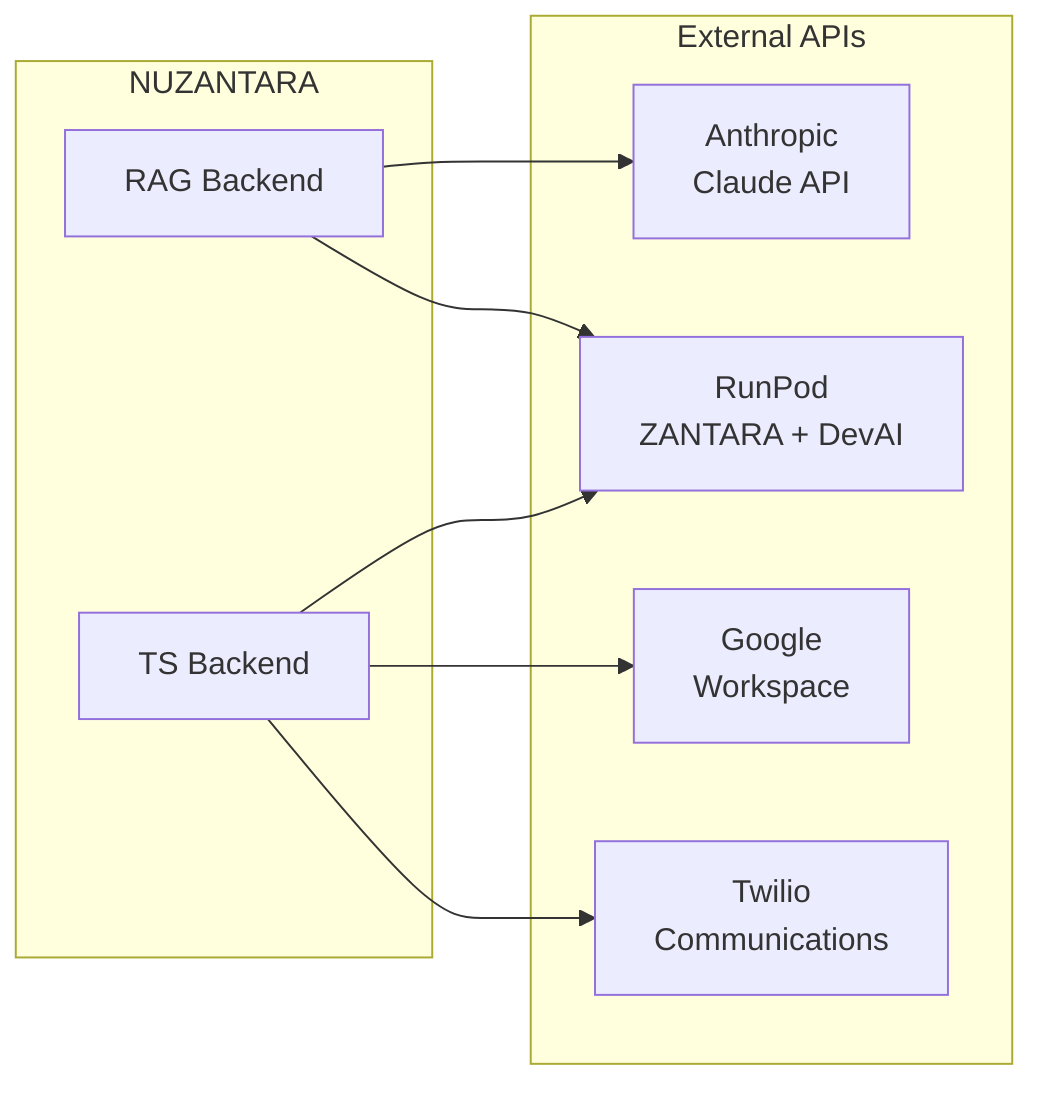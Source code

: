 graph LR
    subgraph "NUZANTARA"
        TS[TS Backend]
        RAG[RAG Backend]
    end
    
    subgraph "External APIs"
        Anthropic[Anthropic<br/>Claude API]
        RunPod[RunPod<br/>ZANTARA + DevAI]
        Google[Google<br/>Workspace]
        Twilio[Twilio<br/>Communications]
    end
    
    RAG --> Anthropic
    RAG --> RunPod
    TS --> RunPod
    TS --> Google
    TS --> Twilio